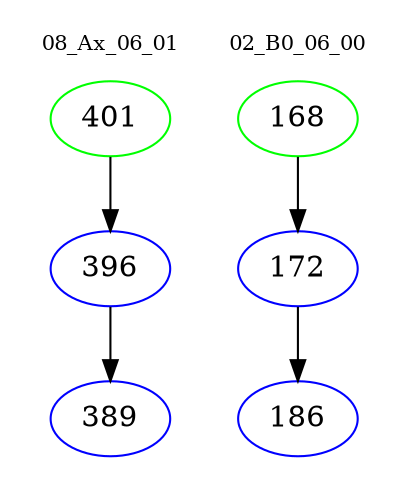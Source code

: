 digraph{
subgraph cluster_0 {
color = white
label = "08_Ax_06_01";
fontsize=10;
T0_401 [label="401", color="green"]
T0_401 -> T0_396 [color="black"]
T0_396 [label="396", color="blue"]
T0_396 -> T0_389 [color="black"]
T0_389 [label="389", color="blue"]
}
subgraph cluster_1 {
color = white
label = "02_B0_06_00";
fontsize=10;
T1_168 [label="168", color="green"]
T1_168 -> T1_172 [color="black"]
T1_172 [label="172", color="blue"]
T1_172 -> T1_186 [color="black"]
T1_186 [label="186", color="blue"]
}
}
